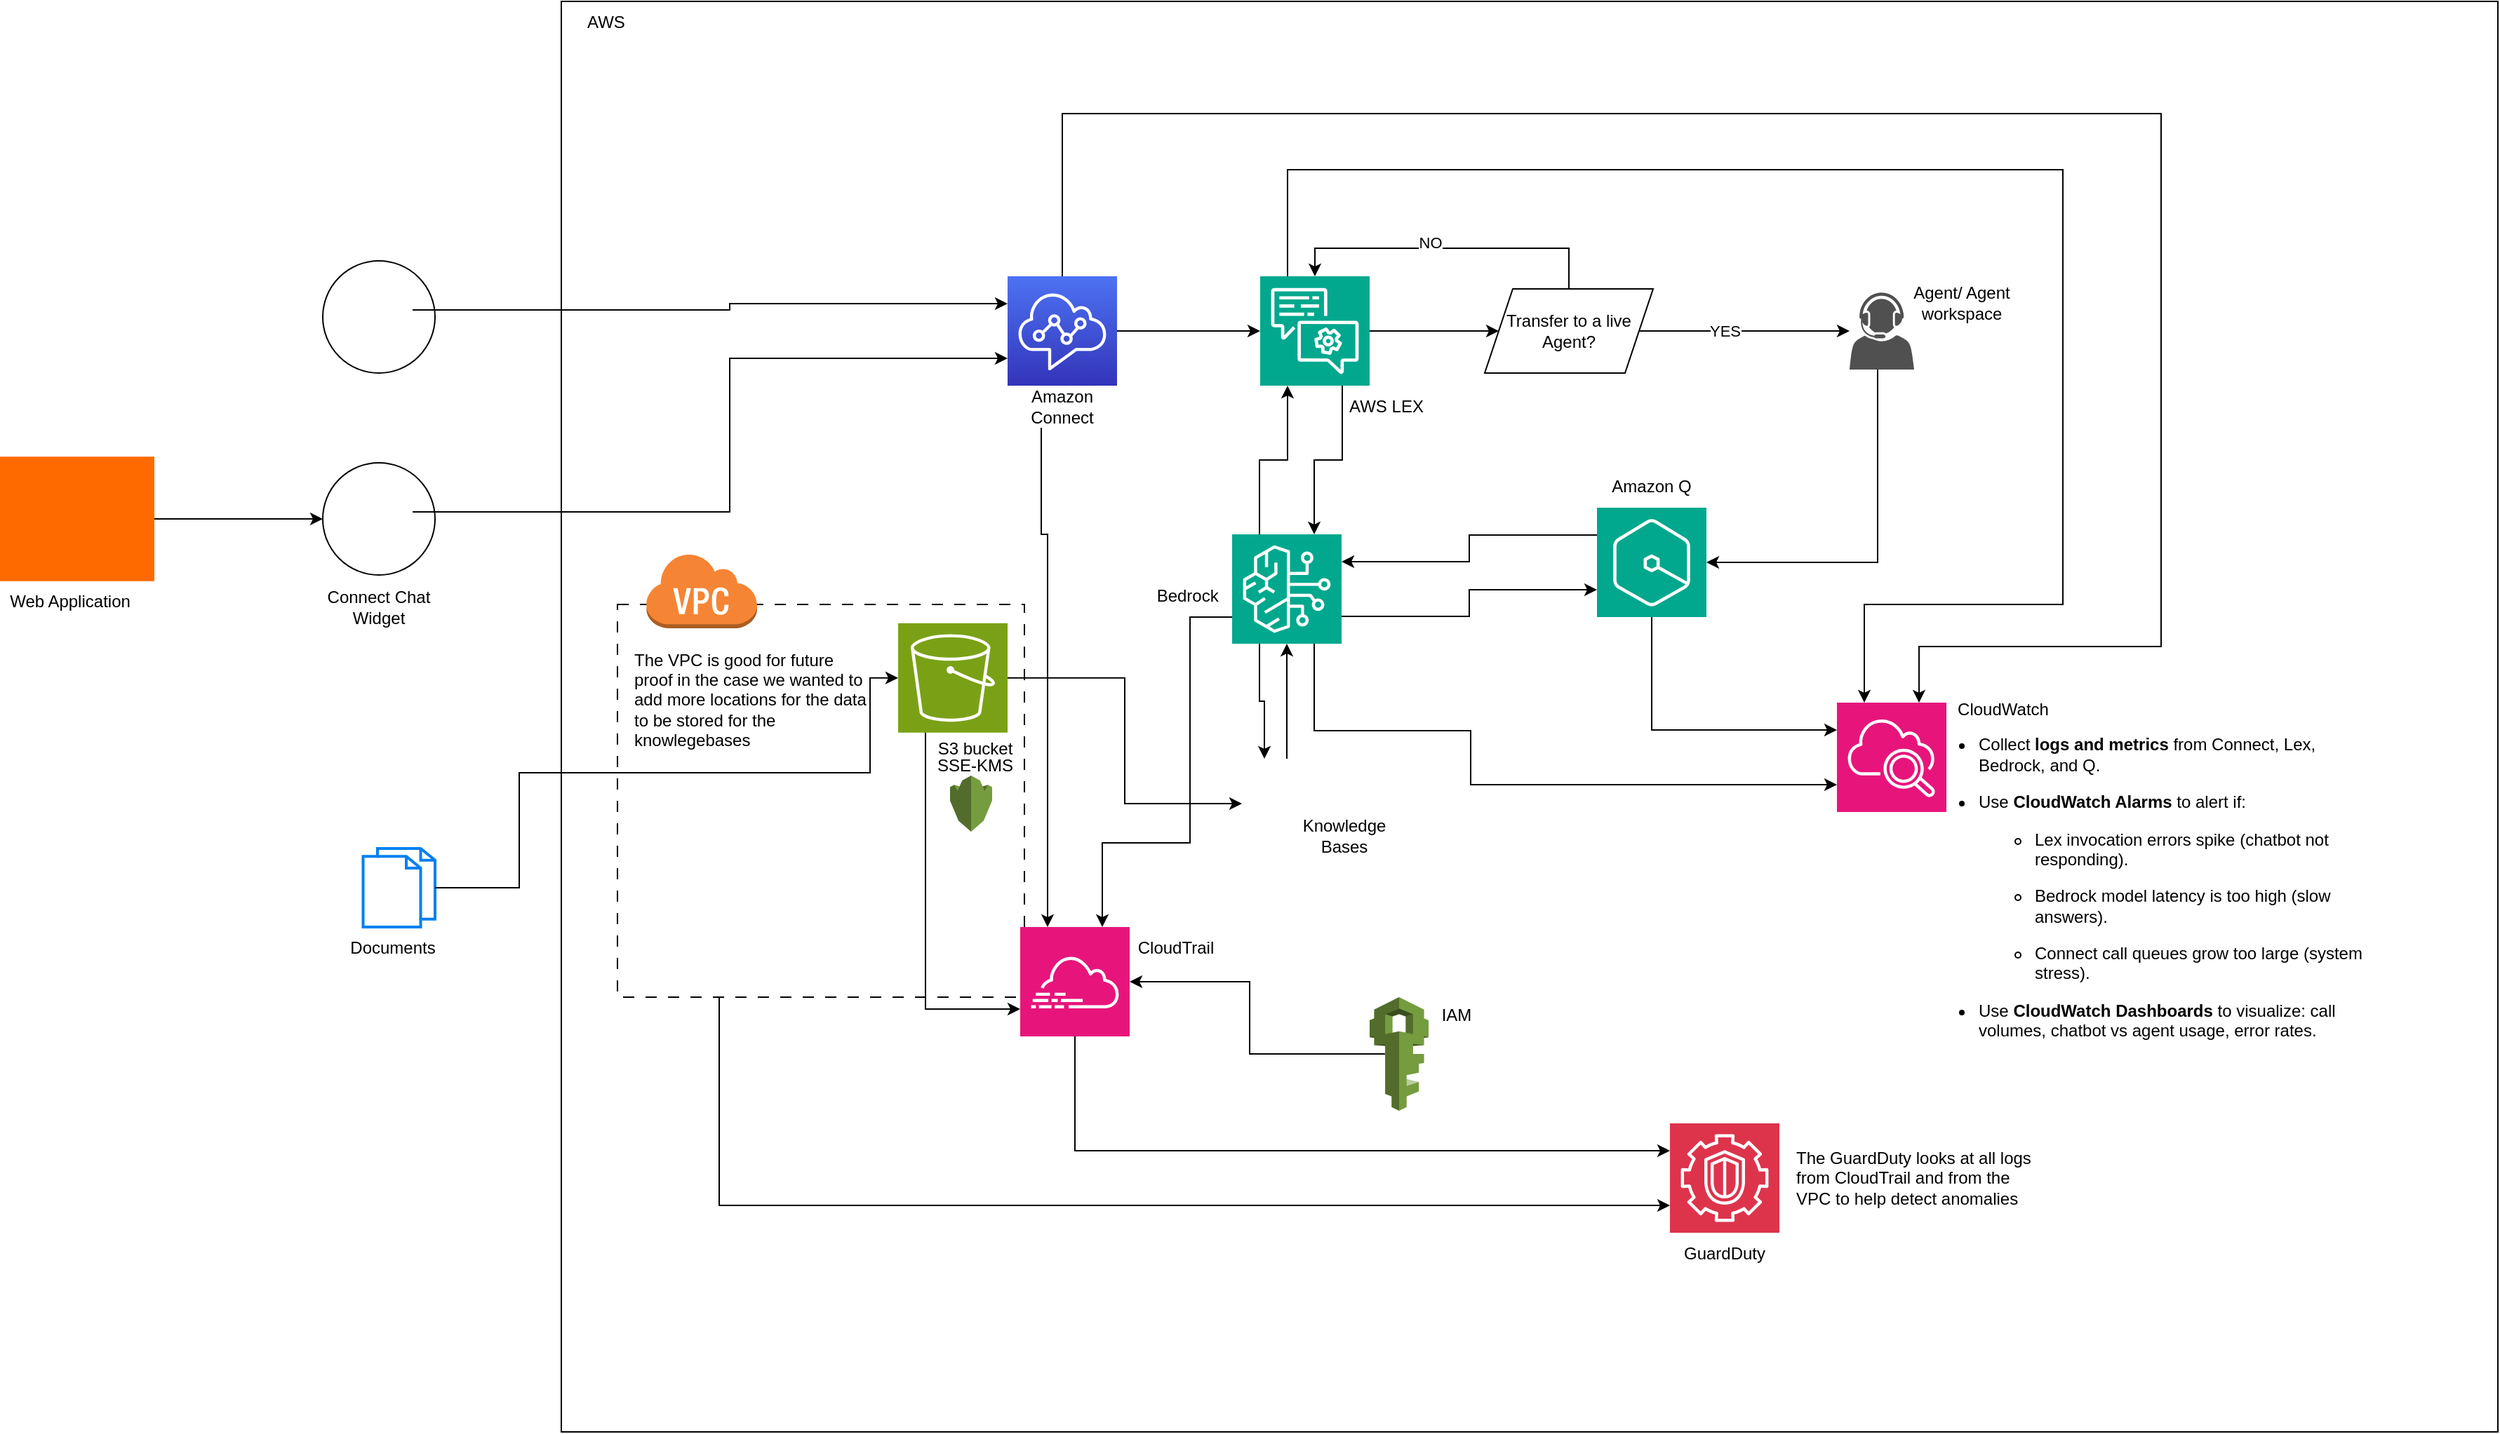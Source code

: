<mxfile version="28.2.5">
  <diagram name="Page-1" id="IlFfAcz3PCYIfoIqa_lR">
    <mxGraphModel dx="2934" dy="2168" grid="1" gridSize="10" guides="1" tooltips="1" connect="1" arrows="1" fold="1" page="1" pageScale="1" pageWidth="850" pageHeight="1100" math="0" shadow="0">
      <root>
        <mxCell id="0" />
        <mxCell id="1" parent="0" />
        <mxCell id="CaSMO7tPBzb6ZYkYTdC8-4" value="" style="rounded=0;whiteSpace=wrap;html=1;" vertex="1" parent="1">
          <mxGeometry x="100" y="-100" width="1380" height="1020" as="geometry" />
        </mxCell>
        <mxCell id="CaSMO7tPBzb6ZYkYTdC8-97" value="" style="rounded=0;whiteSpace=wrap;html=1;dashed=1;dashPattern=8 8;strokeColor=light-dark(#000000,#FFB570);" vertex="1" parent="1">
          <mxGeometry x="140" y="330" width="290" height="280" as="geometry" />
        </mxCell>
        <mxCell id="CaSMO7tPBzb6ZYkYTdC8-2" value="" style="ellipse;whiteSpace=wrap;html=1;aspect=fixed;fillColor=light-dark(#FFFFFF,#FFFFFF);" vertex="1" parent="1">
          <mxGeometry x="-70" y="85" width="80" height="80" as="geometry" />
        </mxCell>
        <mxCell id="CaSMO7tPBzb6ZYkYTdC8-1" value="" style="shape=image;html=1;verticalAlign=top;verticalLabelPosition=bottom;labelBackgroundColor=#ffffff;imageAspect=0;aspect=fixed;image=https://icons.diagrams.net/icon-cache1/Google_Material_design_3_0-2084/ic_call_48px-893.svg;imageBackground=none;" vertex="1" parent="1">
          <mxGeometry x="-54" y="101" width="48" height="48" as="geometry" />
        </mxCell>
        <mxCell id="CaSMO7tPBzb6ZYkYTdC8-5" value="AWS" style="text;html=1;align=center;verticalAlign=middle;whiteSpace=wrap;rounded=0;" vertex="1" parent="1">
          <mxGeometry x="102" y="-100" width="60" height="30" as="geometry" />
        </mxCell>
        <mxCell id="CaSMO7tPBzb6ZYkYTdC8-18" style="edgeStyle=orthogonalEdgeStyle;rounded=0;orthogonalLoop=1;jettySize=auto;html=1;" edge="1" parent="1" source="CaSMO7tPBzb6ZYkYTdC8-6" target="CaSMO7tPBzb6ZYkYTdC8-7">
          <mxGeometry relative="1" as="geometry" />
        </mxCell>
        <mxCell id="CaSMO7tPBzb6ZYkYTdC8-6" value="" style="sketch=0;points=[[0,0,0],[0.25,0,0],[0.5,0,0],[0.75,0,0],[1,0,0],[0,1,0],[0.25,1,0],[0.5,1,0],[0.75,1,0],[1,1,0],[0,0.25,0],[0,0.5,0],[0,0.75,0],[1,0.25,0],[1,0.5,0],[1,0.75,0]];outlineConnect=0;fontColor=#232F3E;gradientColor=#4D72F3;gradientDirection=north;fillColor=#3334B9;strokeColor=#ffffff;dashed=0;verticalLabelPosition=bottom;verticalAlign=top;align=center;html=1;fontSize=12;fontStyle=0;aspect=fixed;shape=mxgraph.aws4.resourceIcon;resIcon=mxgraph.aws4.connect;" vertex="1" parent="1">
          <mxGeometry x="418" y="96" width="78" height="78" as="geometry" />
        </mxCell>
        <mxCell id="CaSMO7tPBzb6ZYkYTdC8-24" style="edgeStyle=orthogonalEdgeStyle;rounded=0;orthogonalLoop=1;jettySize=auto;html=1;" edge="1" parent="1" source="CaSMO7tPBzb6ZYkYTdC8-7" target="CaSMO7tPBzb6ZYkYTdC8-23">
          <mxGeometry relative="1" as="geometry" />
        </mxCell>
        <mxCell id="CaSMO7tPBzb6ZYkYTdC8-7" value="" style="sketch=0;points=[[0,0,0],[0.25,0,0],[0.5,0,0],[0.75,0,0],[1,0,0],[0,1,0],[0.25,1,0],[0.5,1,0],[0.75,1,0],[1,1,0],[0,0.25,0],[0,0.5,0],[0,0.75,0],[1,0.25,0],[1,0.5,0],[1,0.75,0]];outlineConnect=0;fontColor=#232F3E;fillColor=#01A88D;strokeColor=#ffffff;dashed=0;verticalLabelPosition=bottom;verticalAlign=top;align=center;html=1;fontSize=12;fontStyle=0;aspect=fixed;shape=mxgraph.aws4.resourceIcon;resIcon=mxgraph.aws4.lex;" vertex="1" parent="1">
          <mxGeometry x="598" y="96" width="78" height="78" as="geometry" />
        </mxCell>
        <mxCell id="CaSMO7tPBzb6ZYkYTdC8-67" style="edgeStyle=orthogonalEdgeStyle;rounded=0;orthogonalLoop=1;jettySize=auto;html=1;exitX=0.25;exitY=1;exitDx=0;exitDy=0;exitPerimeter=0;entryX=0.25;entryY=0;entryDx=0;entryDy=0;" edge="1" parent="1" source="CaSMO7tPBzb6ZYkYTdC8-8" target="CaSMO7tPBzb6ZYkYTdC8-37">
          <mxGeometry relative="1" as="geometry" />
        </mxCell>
        <mxCell id="CaSMO7tPBzb6ZYkYTdC8-8" value="" style="sketch=0;points=[[0,0,0],[0.25,0,0],[0.5,0,0],[0.75,0,0],[1,0,0],[0,1,0],[0.25,1,0],[0.5,1,0],[0.75,1,0],[1,1,0],[0,0.25,0],[0,0.5,0],[0,0.75,0],[1,0.25,0],[1,0.5,0],[1,0.75,0]];outlineConnect=0;fontColor=#232F3E;fillColor=#01A88D;strokeColor=#ffffff;dashed=0;verticalLabelPosition=bottom;verticalAlign=top;align=center;html=1;fontSize=12;fontStyle=0;aspect=fixed;shape=mxgraph.aws4.resourceIcon;resIcon=mxgraph.aws4.bedrock;" vertex="1" parent="1">
          <mxGeometry x="578" y="280" width="78" height="78" as="geometry" />
        </mxCell>
        <mxCell id="CaSMO7tPBzb6ZYkYTdC8-9" value="" style="sketch=0;points=[[0,0,0],[0.25,0,0],[0.5,0,0],[0.75,0,0],[1,0,0],[0,1,0],[0.25,1,0],[0.5,1,0],[0.75,1,0],[1,1,0],[0,0.25,0],[0,0.5,0],[0,0.75,0],[1,0.25,0],[1,0.5,0],[1,0.75,0]];outlineConnect=0;fontColor=#232F3E;fillColor=#01A88D;strokeColor=#ffffff;dashed=0;verticalLabelPosition=bottom;verticalAlign=top;align=center;html=1;fontSize=12;fontStyle=0;aspect=fixed;shape=mxgraph.aws4.resourceIcon;resIcon=mxgraph.aws4.q;" vertex="1" parent="1">
          <mxGeometry x="838" y="261" width="78" height="78" as="geometry" />
        </mxCell>
        <mxCell id="CaSMO7tPBzb6ZYkYTdC8-10" value="" style="sketch=0;pointerEvents=1;shadow=0;dashed=0;html=1;strokeColor=none;fillColor=#505050;labelPosition=center;verticalLabelPosition=bottom;verticalAlign=top;outlineConnect=0;align=center;shape=mxgraph.office.users.call_center_agent;" vertex="1" parent="1">
          <mxGeometry x="1018" y="107.5" width="46" height="55" as="geometry" />
        </mxCell>
        <mxCell id="CaSMO7tPBzb6ZYkYTdC8-13" value="" style="ellipse;whiteSpace=wrap;html=1;aspect=fixed;fillColor=light-dark(#FFFFFF,#FFFFFF);" vertex="1" parent="1">
          <mxGeometry x="-70" y="229" width="80" height="80" as="geometry" />
        </mxCell>
        <mxCell id="CaSMO7tPBzb6ZYkYTdC8-12" value="" style="shape=image;html=1;verticalAlign=top;verticalLabelPosition=bottom;labelBackgroundColor=#ffffff;imageAspect=0;aspect=fixed;image=https://icons.diagrams.net/icon-cache1/Google_Material_design_3_0-2084/ic_chat_bubble_48px-880.svg" vertex="1" parent="1">
          <mxGeometry x="-54" y="245" width="48" height="48" as="geometry" />
        </mxCell>
        <mxCell id="CaSMO7tPBzb6ZYkYTdC8-16" style="edgeStyle=orthogonalEdgeStyle;rounded=0;orthogonalLoop=1;jettySize=auto;html=1;entryX=0;entryY=0.75;entryDx=0;entryDy=0;entryPerimeter=0;" edge="1" parent="1" source="CaSMO7tPBzb6ZYkYTdC8-12" target="CaSMO7tPBzb6ZYkYTdC8-6">
          <mxGeometry relative="1" as="geometry">
            <Array as="points">
              <mxPoint x="220" y="264" />
              <mxPoint x="220" y="155" />
            </Array>
          </mxGeometry>
        </mxCell>
        <mxCell id="CaSMO7tPBzb6ZYkYTdC8-17" style="edgeStyle=orthogonalEdgeStyle;rounded=0;orthogonalLoop=1;jettySize=auto;html=1;entryX=0;entryY=0.25;entryDx=0;entryDy=0;entryPerimeter=0;" edge="1" parent="1" source="CaSMO7tPBzb6ZYkYTdC8-1" target="CaSMO7tPBzb6ZYkYTdC8-6">
          <mxGeometry relative="1" as="geometry">
            <Array as="points">
              <mxPoint x="220" y="120" />
              <mxPoint x="220" y="116" />
            </Array>
          </mxGeometry>
        </mxCell>
        <mxCell id="CaSMO7tPBzb6ZYkYTdC8-25" style="edgeStyle=orthogonalEdgeStyle;rounded=0;orthogonalLoop=1;jettySize=auto;html=1;" edge="1" parent="1" source="CaSMO7tPBzb6ZYkYTdC8-23" target="CaSMO7tPBzb6ZYkYTdC8-10">
          <mxGeometry relative="1" as="geometry" />
        </mxCell>
        <mxCell id="CaSMO7tPBzb6ZYkYTdC8-26" value="YES" style="edgeLabel;html=1;align=center;verticalAlign=middle;resizable=0;points=[];" vertex="1" connectable="0" parent="CaSMO7tPBzb6ZYkYTdC8-25">
          <mxGeometry x="-0.195" relative="1" as="geometry">
            <mxPoint as="offset" />
          </mxGeometry>
        </mxCell>
        <mxCell id="CaSMO7tPBzb6ZYkYTdC8-23" value="Transfer to a live Agent?" style="shape=parallelogram;perimeter=parallelogramPerimeter;whiteSpace=wrap;html=1;fixedSize=1;" vertex="1" parent="1">
          <mxGeometry x="758" y="105" width="120" height="60" as="geometry" />
        </mxCell>
        <mxCell id="CaSMO7tPBzb6ZYkYTdC8-28" style="edgeStyle=orthogonalEdgeStyle;rounded=0;orthogonalLoop=1;jettySize=auto;html=1;entryX=0.5;entryY=0;entryDx=0;entryDy=0;entryPerimeter=0;" edge="1" parent="1" source="CaSMO7tPBzb6ZYkYTdC8-23" target="CaSMO7tPBzb6ZYkYTdC8-7">
          <mxGeometry relative="1" as="geometry">
            <Array as="points">
              <mxPoint x="818" y="76" />
              <mxPoint x="637" y="76" />
            </Array>
          </mxGeometry>
        </mxCell>
        <mxCell id="CaSMO7tPBzb6ZYkYTdC8-29" value="NO" style="edgeLabel;html=1;align=center;verticalAlign=middle;resizable=0;points=[];" vertex="1" connectable="0" parent="CaSMO7tPBzb6ZYkYTdC8-28">
          <mxGeometry x="0.118" y="-4" relative="1" as="geometry">
            <mxPoint as="offset" />
          </mxGeometry>
        </mxCell>
        <mxCell id="CaSMO7tPBzb6ZYkYTdC8-30" style="edgeStyle=orthogonalEdgeStyle;rounded=0;orthogonalLoop=1;jettySize=auto;html=1;entryX=1;entryY=0.5;entryDx=0;entryDy=0;entryPerimeter=0;" edge="1" parent="1" source="CaSMO7tPBzb6ZYkYTdC8-10" target="CaSMO7tPBzb6ZYkYTdC8-9">
          <mxGeometry relative="1" as="geometry">
            <Array as="points">
              <mxPoint x="1038" y="300" />
            </Array>
          </mxGeometry>
        </mxCell>
        <mxCell id="CaSMO7tPBzb6ZYkYTdC8-31" value="Amazon Connect" style="text;html=1;align=center;verticalAlign=middle;whiteSpace=wrap;rounded=0;" vertex="1" parent="1">
          <mxGeometry x="427" y="174" width="60" height="30" as="geometry" />
        </mxCell>
        <mxCell id="CaSMO7tPBzb6ZYkYTdC8-33" value="AWS LEX" style="text;html=1;align=center;verticalAlign=middle;whiteSpace=wrap;rounded=0;" vertex="1" parent="1">
          <mxGeometry x="658" y="174" width="60" height="30" as="geometry" />
        </mxCell>
        <mxCell id="CaSMO7tPBzb6ZYkYTdC8-34" value="Agent/ Agent workspace" style="text;html=1;align=center;verticalAlign=middle;whiteSpace=wrap;rounded=0;" vertex="1" parent="1">
          <mxGeometry x="1048" y="100" width="100" height="30" as="geometry" />
        </mxCell>
        <mxCell id="CaSMO7tPBzb6ZYkYTdC8-35" value="Amazon Q" style="text;html=1;align=center;verticalAlign=middle;whiteSpace=wrap;rounded=0;" vertex="1" parent="1">
          <mxGeometry x="847" y="231" width="60" height="30" as="geometry" />
        </mxCell>
        <mxCell id="CaSMO7tPBzb6ZYkYTdC8-36" value="Bedrock&amp;nbsp;" style="text;html=1;align=center;verticalAlign=middle;whiteSpace=wrap;rounded=0;" vertex="1" parent="1">
          <mxGeometry x="518" y="309" width="60" height="30" as="geometry" />
        </mxCell>
        <mxCell id="CaSMO7tPBzb6ZYkYTdC8-37" value="" style="shape=image;html=1;verticalAlign=top;verticalLabelPosition=bottom;labelBackgroundColor=#ffffff;imageAspect=0;aspect=fixed;image=https://icons.diagrams.net/icon-cache1/Business_Success-2515/idea-read-knowledge-light_bulb-thinking-1090.svg" vertex="1" parent="1">
          <mxGeometry x="585" y="440" width="64" height="64" as="geometry" />
        </mxCell>
        <mxCell id="CaSMO7tPBzb6ZYkYTdC8-39" value="Knowledge Bases" style="text;html=1;align=center;verticalAlign=middle;whiteSpace=wrap;rounded=0;" vertex="1" parent="1">
          <mxGeometry x="628" y="480" width="60" height="30" as="geometry" />
        </mxCell>
        <mxCell id="CaSMO7tPBzb6ZYkYTdC8-41" style="edgeStyle=orthogonalEdgeStyle;rounded=0;orthogonalLoop=1;jettySize=auto;html=1;entryX=0;entryY=0.5;entryDx=0;entryDy=0;" edge="1" parent="1" source="CaSMO7tPBzb6ZYkYTdC8-40" target="CaSMO7tPBzb6ZYkYTdC8-37">
          <mxGeometry relative="1" as="geometry" />
        </mxCell>
        <mxCell id="CaSMO7tPBzb6ZYkYTdC8-40" value="" style="sketch=0;points=[[0,0,0],[0.25,0,0],[0.5,0,0],[0.75,0,0],[1,0,0],[0,1,0],[0.25,1,0],[0.5,1,0],[0.75,1,0],[1,1,0],[0,0.25,0],[0,0.5,0],[0,0.75,0],[1,0.25,0],[1,0.5,0],[1,0.75,0]];outlineConnect=0;fontColor=#232F3E;fillColor=#7AA116;strokeColor=#ffffff;dashed=0;verticalLabelPosition=bottom;verticalAlign=top;align=center;html=1;fontSize=12;fontStyle=0;aspect=fixed;shape=mxgraph.aws4.resourceIcon;resIcon=mxgraph.aws4.s3;" vertex="1" parent="1">
          <mxGeometry x="340" y="343.39" width="78" height="78" as="geometry" />
        </mxCell>
        <mxCell id="CaSMO7tPBzb6ZYkYTdC8-42" value="S3 bucket" style="text;html=1;align=center;verticalAlign=middle;whiteSpace=wrap;rounded=0;" vertex="1" parent="1">
          <mxGeometry x="365" y="418" width="60" height="30" as="geometry" />
        </mxCell>
        <mxCell id="CaSMO7tPBzb6ZYkYTdC8-44" value="" style="html=1;verticalLabelPosition=bottom;align=center;labelBackgroundColor=#ffffff;verticalAlign=top;strokeWidth=2;strokeColor=#0080F0;shadow=0;dashed=0;shape=mxgraph.ios7.icons.documents;" vertex="1" parent="1">
          <mxGeometry x="-41.25" y="504" width="51.25" height="56" as="geometry" />
        </mxCell>
        <mxCell id="CaSMO7tPBzb6ZYkYTdC8-46" style="edgeStyle=orthogonalEdgeStyle;rounded=0;orthogonalLoop=1;jettySize=auto;html=1;entryX=0;entryY=0.5;entryDx=0;entryDy=0;entryPerimeter=0;" edge="1" parent="1" source="CaSMO7tPBzb6ZYkYTdC8-44" target="CaSMO7tPBzb6ZYkYTdC8-40">
          <mxGeometry relative="1" as="geometry">
            <Array as="points">
              <mxPoint x="70" y="532" />
              <mxPoint x="70" y="450" />
              <mxPoint x="320" y="450" />
              <mxPoint x="320" y="382" />
            </Array>
          </mxGeometry>
        </mxCell>
        <mxCell id="CaSMO7tPBzb6ZYkYTdC8-47" value="Documents" style="text;html=1;align=center;verticalAlign=middle;whiteSpace=wrap;rounded=0;" vertex="1" parent="1">
          <mxGeometry x="-50" y="560" width="60" height="30" as="geometry" />
        </mxCell>
        <mxCell id="CaSMO7tPBzb6ZYkYTdC8-51" style="edgeStyle=orthogonalEdgeStyle;rounded=0;orthogonalLoop=1;jettySize=auto;html=1;exitX=0;exitY=0.25;exitDx=0;exitDy=0;exitPerimeter=0;entryX=1;entryY=0.25;entryDx=0;entryDy=0;entryPerimeter=0;" edge="1" parent="1" source="CaSMO7tPBzb6ZYkYTdC8-9" target="CaSMO7tPBzb6ZYkYTdC8-8">
          <mxGeometry relative="1" as="geometry" />
        </mxCell>
        <mxCell id="CaSMO7tPBzb6ZYkYTdC8-53" style="edgeStyle=orthogonalEdgeStyle;rounded=0;orthogonalLoop=1;jettySize=auto;html=1;exitX=1;exitY=0.75;exitDx=0;exitDy=0;exitPerimeter=0;entryX=0;entryY=0.75;entryDx=0;entryDy=0;entryPerimeter=0;" edge="1" parent="1" source="CaSMO7tPBzb6ZYkYTdC8-8" target="CaSMO7tPBzb6ZYkYTdC8-9">
          <mxGeometry relative="1" as="geometry" />
        </mxCell>
        <mxCell id="CaSMO7tPBzb6ZYkYTdC8-55" style="edgeStyle=orthogonalEdgeStyle;rounded=0;orthogonalLoop=1;jettySize=auto;html=1;exitX=0.75;exitY=1;exitDx=0;exitDy=0;exitPerimeter=0;entryX=0.75;entryY=0;entryDx=0;entryDy=0;entryPerimeter=0;" edge="1" parent="1" source="CaSMO7tPBzb6ZYkYTdC8-7" target="CaSMO7tPBzb6ZYkYTdC8-8">
          <mxGeometry relative="1" as="geometry" />
        </mxCell>
        <mxCell id="CaSMO7tPBzb6ZYkYTdC8-56" style="edgeStyle=orthogonalEdgeStyle;rounded=0;orthogonalLoop=1;jettySize=auto;html=1;exitX=0.25;exitY=0;exitDx=0;exitDy=0;exitPerimeter=0;entryX=0.25;entryY=1;entryDx=0;entryDy=0;entryPerimeter=0;" edge="1" parent="1" source="CaSMO7tPBzb6ZYkYTdC8-8" target="CaSMO7tPBzb6ZYkYTdC8-7">
          <mxGeometry relative="1" as="geometry" />
        </mxCell>
        <mxCell id="CaSMO7tPBzb6ZYkYTdC8-57" value="" style="sketch=0;points=[[0,0,0],[0.25,0,0],[0.5,0,0],[0.75,0,0],[1,0,0],[0,1,0],[0.25,1,0],[0.5,1,0],[0.75,1,0],[1,1,0],[0,0.25,0],[0,0.5,0],[0,0.75,0],[1,0.25,0],[1,0.5,0],[1,0.75,0]];points=[[0,0,0],[0.25,0,0],[0.5,0,0],[0.75,0,0],[1,0,0],[0,1,0],[0.25,1,0],[0.5,1,0],[0.75,1,0],[1,1,0],[0,0.25,0],[0,0.5,0],[0,0.75,0],[1,0.25,0],[1,0.5,0],[1,0.75,0]];outlineConnect=0;fontColor=#232F3E;fillColor=#E7157B;strokeColor=#ffffff;dashed=0;verticalLabelPosition=bottom;verticalAlign=top;align=center;html=1;fontSize=12;fontStyle=0;aspect=fixed;shape=mxgraph.aws4.resourceIcon;resIcon=mxgraph.aws4.cloudwatch_2;" vertex="1" parent="1">
          <mxGeometry x="1009" y="400" width="78" height="78" as="geometry" />
        </mxCell>
        <mxCell id="CaSMO7tPBzb6ZYkYTdC8-64" style="edgeStyle=orthogonalEdgeStyle;rounded=0;orthogonalLoop=1;jettySize=auto;html=1;exitX=0.5;exitY=0;exitDx=0;exitDy=0;exitPerimeter=0;entryX=0.75;entryY=0;entryDx=0;entryDy=0;entryPerimeter=0;" edge="1" parent="1" source="CaSMO7tPBzb6ZYkYTdC8-6" target="CaSMO7tPBzb6ZYkYTdC8-57">
          <mxGeometry relative="1" as="geometry">
            <Array as="points">
              <mxPoint x="457" y="-20" />
              <mxPoint x="1240" y="-20" />
              <mxPoint x="1240" y="360" />
              <mxPoint x="1067" y="360" />
            </Array>
          </mxGeometry>
        </mxCell>
        <mxCell id="CaSMO7tPBzb6ZYkYTdC8-68" style="edgeStyle=orthogonalEdgeStyle;rounded=0;orthogonalLoop=1;jettySize=auto;html=1;exitX=0.5;exitY=0;exitDx=0;exitDy=0;entryX=0.5;entryY=1;entryDx=0;entryDy=0;entryPerimeter=0;" edge="1" parent="1" source="CaSMO7tPBzb6ZYkYTdC8-37" target="CaSMO7tPBzb6ZYkYTdC8-8">
          <mxGeometry relative="1" as="geometry" />
        </mxCell>
        <mxCell id="CaSMO7tPBzb6ZYkYTdC8-69" style="edgeStyle=orthogonalEdgeStyle;rounded=0;orthogonalLoop=1;jettySize=auto;html=1;exitX=0.75;exitY=1;exitDx=0;exitDy=0;exitPerimeter=0;entryX=0;entryY=0.75;entryDx=0;entryDy=0;entryPerimeter=0;" edge="1" parent="1" source="CaSMO7tPBzb6ZYkYTdC8-8" target="CaSMO7tPBzb6ZYkYTdC8-57">
          <mxGeometry relative="1" as="geometry">
            <Array as="points">
              <mxPoint x="636" y="420" />
              <mxPoint x="748" y="420" />
              <mxPoint x="748" y="459" />
            </Array>
          </mxGeometry>
        </mxCell>
        <mxCell id="CaSMO7tPBzb6ZYkYTdC8-70" style="edgeStyle=orthogonalEdgeStyle;rounded=0;orthogonalLoop=1;jettySize=auto;html=1;exitX=0.25;exitY=0;exitDx=0;exitDy=0;exitPerimeter=0;entryX=0.25;entryY=0;entryDx=0;entryDy=0;entryPerimeter=0;" edge="1" parent="1" source="CaSMO7tPBzb6ZYkYTdC8-7" target="CaSMO7tPBzb6ZYkYTdC8-57">
          <mxGeometry relative="1" as="geometry">
            <Array as="points">
              <mxPoint x="617" y="20" />
              <mxPoint x="1170" y="20" />
              <mxPoint x="1170" y="330" />
              <mxPoint x="1029" y="330" />
            </Array>
          </mxGeometry>
        </mxCell>
        <mxCell id="CaSMO7tPBzb6ZYkYTdC8-71" style="edgeStyle=orthogonalEdgeStyle;rounded=0;orthogonalLoop=1;jettySize=auto;html=1;exitX=0.5;exitY=1;exitDx=0;exitDy=0;exitPerimeter=0;entryX=0;entryY=0.25;entryDx=0;entryDy=0;entryPerimeter=0;" edge="1" parent="1" source="CaSMO7tPBzb6ZYkYTdC8-9" target="CaSMO7tPBzb6ZYkYTdC8-57">
          <mxGeometry relative="1" as="geometry" />
        </mxCell>
        <mxCell id="CaSMO7tPBzb6ZYkYTdC8-75" value="CloudWatch" style="text;html=1;align=center;verticalAlign=middle;whiteSpace=wrap;rounded=0;" vertex="1" parent="1">
          <mxGeometry x="1087" y="390" width="81" height="30" as="geometry" />
        </mxCell>
        <mxCell id="CaSMO7tPBzb6ZYkYTdC8-76" value="&lt;ul data-end=&quot;1070&quot; data-start=&quot;687&quot;&gt;&lt;li data-end=&quot;754&quot; data-start=&quot;687&quot;&gt;&lt;p data-end=&quot;754&quot; data-start=&quot;689&quot;&gt;Collect &lt;strong data-end=&quot;717&quot; data-start=&quot;697&quot;&gt;logs and metrics&lt;/strong&gt; from Connect, Lex, Bedrock, and Q.&lt;/p&gt;&lt;/li&gt;&lt;li data-end=&quot;971&quot; data-start=&quot;755&quot;&gt;&lt;p data-end=&quot;797&quot; data-start=&quot;757&quot;&gt;Use &lt;strong data-end=&quot;782&quot; data-start=&quot;761&quot;&gt;CloudWatch Alarms&lt;/strong&gt; to alert if:&lt;/p&gt;&lt;ul data-end=&quot;971&quot; data-start=&quot;800&quot;&gt;&lt;li data-end=&quot;857&quot; data-start=&quot;800&quot;&gt;&lt;p data-end=&quot;857&quot; data-start=&quot;802&quot;&gt;Lex invocation errors spike (chatbot not responding).&lt;/p&gt;&lt;/li&gt;&lt;li data-end=&quot;913&quot; data-start=&quot;860&quot;&gt;&lt;p data-end=&quot;913&quot; data-start=&quot;862&quot;&gt;Bedrock model latency is too high (slow answers).&lt;/p&gt;&lt;/li&gt;&lt;li data-end=&quot;971&quot; data-start=&quot;916&quot;&gt;&lt;p data-end=&quot;971&quot; data-start=&quot;918&quot;&gt;Connect call queues grow too large (system stress).&lt;/p&gt;&lt;/li&gt;&lt;/ul&gt;&lt;/li&gt;&lt;li data-end=&quot;1070&quot; data-start=&quot;972&quot;&gt;&lt;p data-end=&quot;1070&quot; data-start=&quot;974&quot;&gt;Use &lt;strong data-end=&quot;1003&quot; data-start=&quot;978&quot;&gt;CloudWatch Dashboards&lt;/strong&gt; to visualize: call volumes, chatbot vs agent usage, error rates.&lt;/p&gt;&lt;/li&gt;&lt;/ul&gt;&lt;p data-end=&quot;1193&quot; data-start=&quot;1072&quot;&gt;&lt;/p&gt;" style="text;html=1;align=left;verticalAlign=middle;whiteSpace=wrap;rounded=0;" vertex="1" parent="1">
          <mxGeometry x="1068" y="412" width="316" height="240" as="geometry" />
        </mxCell>
        <mxCell id="CaSMO7tPBzb6ZYkYTdC8-77" value="" style="sketch=0;points=[[0,0,0],[0.25,0,0],[0.5,0,0],[0.75,0,0],[1,0,0],[0,1,0],[0.25,1,0],[0.5,1,0],[0.75,1,0],[1,1,0],[0,0.25,0],[0,0.5,0],[0,0.75,0],[1,0.25,0],[1,0.5,0],[1,0.75,0]];points=[[0,0,0],[0.25,0,0],[0.5,0,0],[0.75,0,0],[1,0,0],[0,1,0],[0.25,1,0],[0.5,1,0],[0.75,1,0],[1,1,0],[0,0.25,0],[0,0.5,0],[0,0.75,0],[1,0.25,0],[1,0.5,0],[1,0.75,0]];outlineConnect=0;fontColor=#232F3E;fillColor=#E7157B;strokeColor=#ffffff;dashed=0;verticalLabelPosition=bottom;verticalAlign=top;align=center;html=1;fontSize=12;fontStyle=0;aspect=fixed;shape=mxgraph.aws4.resourceIcon;resIcon=mxgraph.aws4.cloudtrail;" vertex="1" parent="1">
          <mxGeometry x="427" y="560" width="78" height="78" as="geometry" />
        </mxCell>
        <mxCell id="CaSMO7tPBzb6ZYkYTdC8-80" style="edgeStyle=orthogonalEdgeStyle;rounded=0;orthogonalLoop=1;jettySize=auto;html=1;exitX=0.25;exitY=1;exitDx=0;exitDy=0;exitPerimeter=0;entryX=0;entryY=0.75;entryDx=0;entryDy=0;entryPerimeter=0;" edge="1" parent="1" source="CaSMO7tPBzb6ZYkYTdC8-40" target="CaSMO7tPBzb6ZYkYTdC8-77">
          <mxGeometry relative="1" as="geometry" />
        </mxCell>
        <mxCell id="CaSMO7tPBzb6ZYkYTdC8-82" value="" style="edgeStyle=orthogonalEdgeStyle;rounded=0;orthogonalLoop=1;jettySize=auto;html=1;exitX=0.25;exitY=1;exitDx=0;exitDy=0;entryX=0.25;entryY=0;entryDx=0;entryDy=0;entryPerimeter=0;" edge="1" parent="1" source="CaSMO7tPBzb6ZYkYTdC8-31" target="CaSMO7tPBzb6ZYkYTdC8-77">
          <mxGeometry relative="1" as="geometry">
            <Array as="points">
              <mxPoint x="442" y="280" />
              <mxPoint x="447" y="280" />
            </Array>
          </mxGeometry>
        </mxCell>
        <mxCell id="CaSMO7tPBzb6ZYkYTdC8-84" style="edgeStyle=orthogonalEdgeStyle;rounded=0;orthogonalLoop=1;jettySize=auto;html=1;exitX=1;exitY=1;exitDx=0;exitDy=0;entryX=0.75;entryY=0;entryDx=0;entryDy=0;entryPerimeter=0;" edge="1" parent="1" source="CaSMO7tPBzb6ZYkYTdC8-36" target="CaSMO7tPBzb6ZYkYTdC8-77">
          <mxGeometry relative="1" as="geometry">
            <Array as="points">
              <mxPoint x="548" y="339" />
              <mxPoint x="548" y="500" />
              <mxPoint x="485" y="500" />
            </Array>
          </mxGeometry>
        </mxCell>
        <mxCell id="CaSMO7tPBzb6ZYkYTdC8-85" value="" style="outlineConnect=0;dashed=0;verticalLabelPosition=bottom;verticalAlign=top;align=center;html=1;shape=mxgraph.aws3.iam;fillColor=#759C3E;gradientColor=none;" vertex="1" parent="1">
          <mxGeometry x="676" y="610" width="42" height="81" as="geometry" />
        </mxCell>
        <mxCell id="CaSMO7tPBzb6ZYkYTdC8-86" value="CloudTrail" style="text;html=1;align=center;verticalAlign=middle;whiteSpace=wrap;rounded=0;" vertex="1" parent="1">
          <mxGeometry x="508" y="560" width="60" height="30" as="geometry" />
        </mxCell>
        <mxCell id="CaSMO7tPBzb6ZYkYTdC8-87" style="edgeStyle=orthogonalEdgeStyle;rounded=0;orthogonalLoop=1;jettySize=auto;html=1;exitX=0.26;exitY=0.5;exitDx=0;exitDy=0;exitPerimeter=0;entryX=1;entryY=0.5;entryDx=0;entryDy=0;entryPerimeter=0;" edge="1" parent="1" source="CaSMO7tPBzb6ZYkYTdC8-85" target="CaSMO7tPBzb6ZYkYTdC8-77">
          <mxGeometry relative="1" as="geometry" />
        </mxCell>
        <mxCell id="CaSMO7tPBzb6ZYkYTdC8-88" value="IAM" style="text;html=1;align=center;verticalAlign=middle;whiteSpace=wrap;rounded=0;" vertex="1" parent="1">
          <mxGeometry x="708" y="608" width="60" height="30" as="geometry" />
        </mxCell>
        <mxCell id="CaSMO7tPBzb6ZYkYTdC8-92" value="" style="sketch=0;points=[[0,0,0],[0.25,0,0],[0.5,0,0],[0.75,0,0],[1,0,0],[0,1,0],[0.25,1,0],[0.5,1,0],[0.75,1,0],[1,1,0],[0,0.25,0],[0,0.5,0],[0,0.75,0],[1,0.25,0],[1,0.5,0],[1,0.75,0]];outlineConnect=0;fontColor=#232F3E;fillColor=#DD344C;strokeColor=#ffffff;dashed=0;verticalLabelPosition=bottom;verticalAlign=top;align=center;html=1;fontSize=12;fontStyle=0;aspect=fixed;shape=mxgraph.aws4.resourceIcon;resIcon=mxgraph.aws4.guardduty;" vertex="1" parent="1">
          <mxGeometry x="890" y="700" width="78" height="78" as="geometry" />
        </mxCell>
        <mxCell id="CaSMO7tPBzb6ZYkYTdC8-93" value="GuardDuty" style="text;html=1;align=center;verticalAlign=middle;whiteSpace=wrap;rounded=0;" vertex="1" parent="1">
          <mxGeometry x="899" y="778" width="60" height="30" as="geometry" />
        </mxCell>
        <mxCell id="CaSMO7tPBzb6ZYkYTdC8-96" value="" style="outlineConnect=0;dashed=0;verticalLabelPosition=bottom;verticalAlign=top;align=center;html=1;shape=mxgraph.aws3.virtual_private_cloud;fillColor=#F58534;gradientColor=none;" vertex="1" parent="1">
          <mxGeometry x="160" y="293" width="79.5" height="54" as="geometry" />
        </mxCell>
        <mxCell id="CaSMO7tPBzb6ZYkYTdC8-98" value="The VPC is good for future proof in the case we wanted to add more locations for the data to be stored for the knowlegebases" style="text;html=1;align=left;verticalAlign=middle;whiteSpace=wrap;rounded=0;" vertex="1" parent="1">
          <mxGeometry x="150" y="358" width="170" height="80" as="geometry" />
        </mxCell>
        <mxCell id="CaSMO7tPBzb6ZYkYTdC8-99" style="edgeStyle=orthogonalEdgeStyle;rounded=0;orthogonalLoop=1;jettySize=auto;html=1;exitX=0.25;exitY=1;exitDx=0;exitDy=0;entryX=0;entryY=0.75;entryDx=0;entryDy=0;entryPerimeter=0;" edge="1" parent="1" source="CaSMO7tPBzb6ZYkYTdC8-97" target="CaSMO7tPBzb6ZYkYTdC8-92">
          <mxGeometry relative="1" as="geometry" />
        </mxCell>
        <mxCell id="CaSMO7tPBzb6ZYkYTdC8-100" style="edgeStyle=orthogonalEdgeStyle;rounded=0;orthogonalLoop=1;jettySize=auto;html=1;exitX=0.5;exitY=1;exitDx=0;exitDy=0;exitPerimeter=0;entryX=0;entryY=0.25;entryDx=0;entryDy=0;entryPerimeter=0;" edge="1" parent="1" source="CaSMO7tPBzb6ZYkYTdC8-77" target="CaSMO7tPBzb6ZYkYTdC8-92">
          <mxGeometry relative="1" as="geometry" />
        </mxCell>
        <mxCell id="CaSMO7tPBzb6ZYkYTdC8-102" value="The GuardDuty looks at all logs from CloudTrail and from the VPC to help detect anomalies" style="text;html=1;align=left;verticalAlign=middle;whiteSpace=wrap;rounded=0;" vertex="1" parent="1">
          <mxGeometry x="978" y="699" width="170" height="80" as="geometry" />
        </mxCell>
        <mxCell id="CaSMO7tPBzb6ZYkYTdC8-105" style="edgeStyle=orthogonalEdgeStyle;rounded=0;orthogonalLoop=1;jettySize=auto;html=1;entryX=0;entryY=0.5;entryDx=0;entryDy=0;" edge="1" parent="1" source="CaSMO7tPBzb6ZYkYTdC8-103" target="CaSMO7tPBzb6ZYkYTdC8-13">
          <mxGeometry relative="1" as="geometry" />
        </mxCell>
        <mxCell id="CaSMO7tPBzb6ZYkYTdC8-103" value="" style="points=[];aspect=fixed;html=1;align=center;shadow=0;dashed=0;fillColor=#FF6A00;strokeColor=none;shape=mxgraph.alibaba_cloud.domain_and_website;" vertex="1" parent="1">
          <mxGeometry x="-300" y="224.62" width="110" height="88.77" as="geometry" />
        </mxCell>
        <mxCell id="CaSMO7tPBzb6ZYkYTdC8-106" value="Web Application" style="text;html=1;align=center;verticalAlign=middle;whiteSpace=wrap;rounded=0;" vertex="1" parent="1">
          <mxGeometry x="-300" y="313.39" width="100" height="30" as="geometry" />
        </mxCell>
        <mxCell id="CaSMO7tPBzb6ZYkYTdC8-107" value="Connect Chat Widget" style="text;html=1;align=center;verticalAlign=middle;whiteSpace=wrap;rounded=0;" vertex="1" parent="1">
          <mxGeometry x="-73" y="317" width="86" height="30" as="geometry" />
        </mxCell>
        <mxCell id="CaSMO7tPBzb6ZYkYTdC8-108" value="" style="outlineConnect=0;dashed=0;verticalLabelPosition=bottom;verticalAlign=top;align=center;html=1;shape=mxgraph.aws3.kms;fillColor=#759C3E;gradientColor=none;" vertex="1" parent="1">
          <mxGeometry x="377" y="452" width="30" height="40" as="geometry" />
        </mxCell>
        <mxCell id="CaSMO7tPBzb6ZYkYTdC8-111" value="SSE-KMS" style="text;html=1;align=center;verticalAlign=middle;whiteSpace=wrap;rounded=0;" vertex="1" parent="1">
          <mxGeometry x="365" y="430" width="60" height="30" as="geometry" />
        </mxCell>
      </root>
    </mxGraphModel>
  </diagram>
</mxfile>
